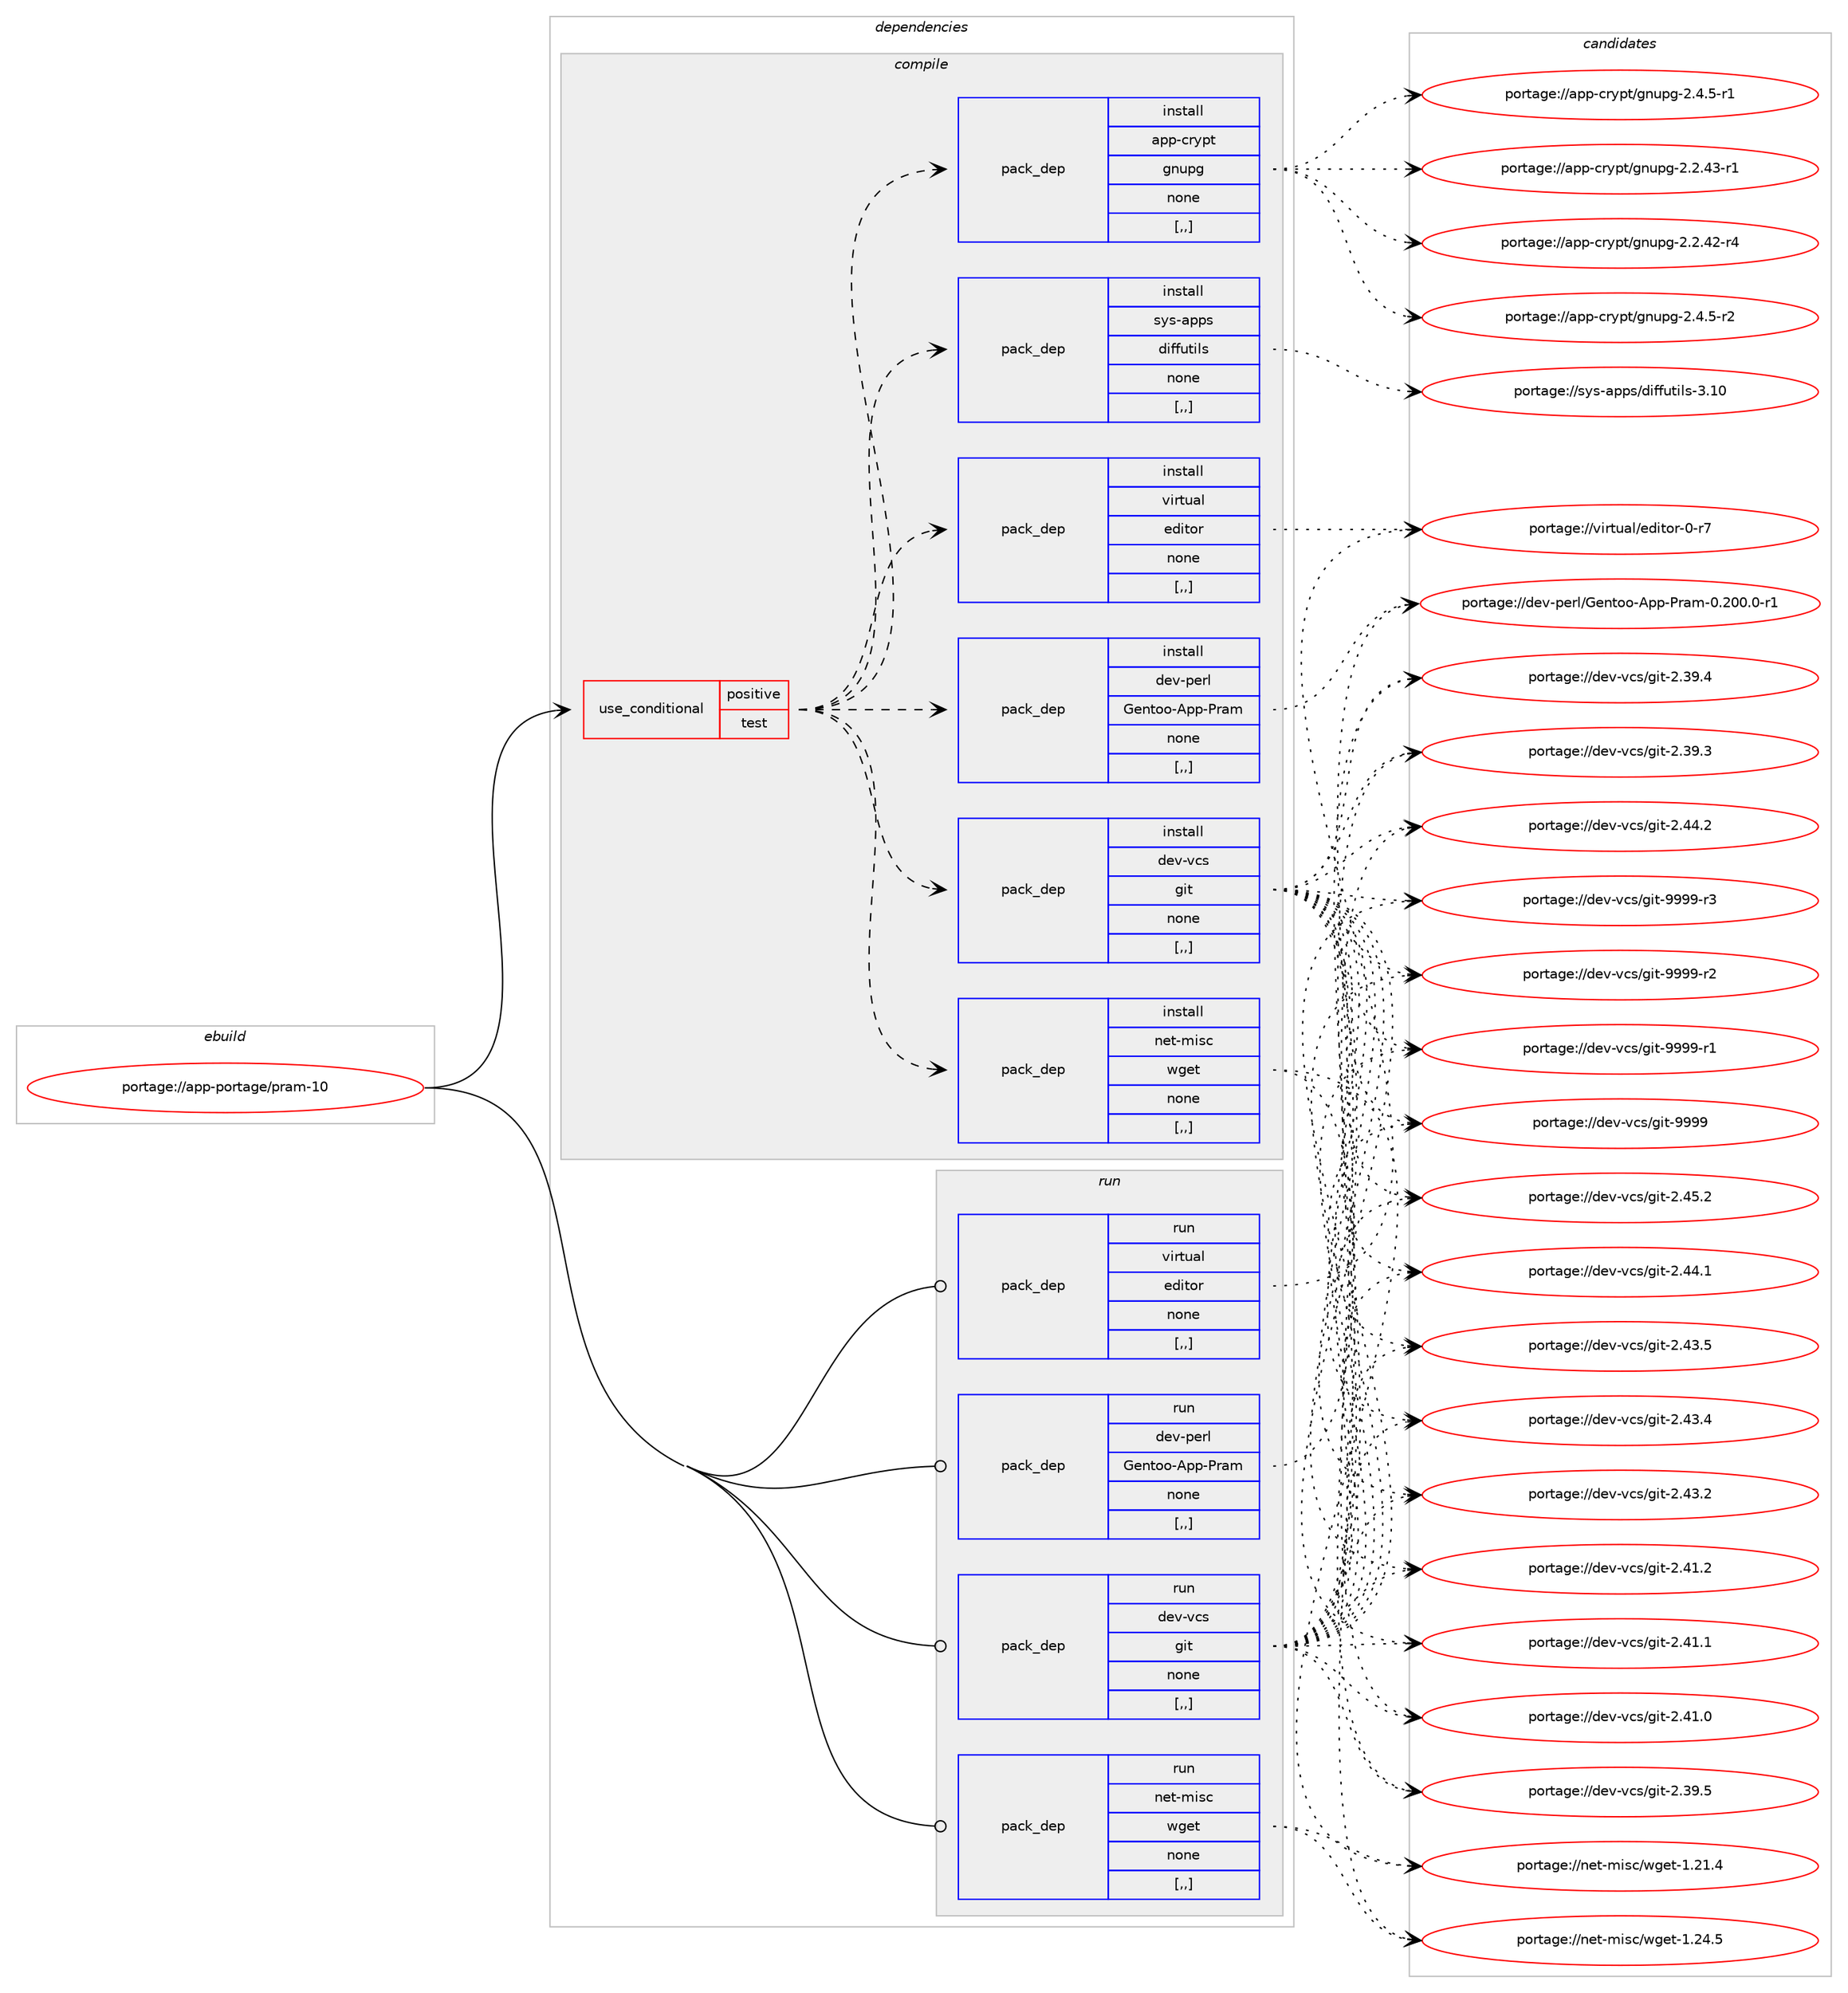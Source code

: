 digraph prolog {

# *************
# Graph options
# *************

newrank=true;
concentrate=true;
compound=true;
graph [rankdir=LR,fontname=Helvetica,fontsize=10,ranksep=1.5];#, ranksep=2.5, nodesep=0.2];
edge  [arrowhead=vee];
node  [fontname=Helvetica,fontsize=10];

# **********
# The ebuild
# **********

subgraph cluster_leftcol {
color=gray;
label=<<i>ebuild</i>>;
id [label="portage://app-portage/pram-10", color=red, width=4, href="../app-portage/pram-10.svg"];
}

# ****************
# The dependencies
# ****************

subgraph cluster_midcol {
color=gray;
label=<<i>dependencies</i>>;
subgraph cluster_compile {
fillcolor="#eeeeee";
style=filled;
label=<<i>compile</i>>;
subgraph cond14309 {
dependency51602 [label=<<TABLE BORDER="0" CELLBORDER="1" CELLSPACING="0" CELLPADDING="4"><TR><TD ROWSPAN="3" CELLPADDING="10">use_conditional</TD></TR><TR><TD>positive</TD></TR><TR><TD>test</TD></TR></TABLE>>, shape=none, color=red];
subgraph pack36808 {
dependency51603 [label=<<TABLE BORDER="0" CELLBORDER="1" CELLSPACING="0" CELLPADDING="4" WIDTH="220"><TR><TD ROWSPAN="6" CELLPADDING="30">pack_dep</TD></TR><TR><TD WIDTH="110">install</TD></TR><TR><TD>dev-vcs</TD></TR><TR><TD>git</TD></TR><TR><TD>none</TD></TR><TR><TD>[,,]</TD></TR></TABLE>>, shape=none, color=blue];
}
dependency51602:e -> dependency51603:w [weight=20,style="dashed",arrowhead="vee"];
subgraph pack36809 {
dependency51604 [label=<<TABLE BORDER="0" CELLBORDER="1" CELLSPACING="0" CELLPADDING="4" WIDTH="220"><TR><TD ROWSPAN="6" CELLPADDING="30">pack_dep</TD></TR><TR><TD WIDTH="110">install</TD></TR><TR><TD>net-misc</TD></TR><TR><TD>wget</TD></TR><TR><TD>none</TD></TR><TR><TD>[,,]</TD></TR></TABLE>>, shape=none, color=blue];
}
dependency51602:e -> dependency51604:w [weight=20,style="dashed",arrowhead="vee"];
subgraph pack36810 {
dependency51605 [label=<<TABLE BORDER="0" CELLBORDER="1" CELLSPACING="0" CELLPADDING="4" WIDTH="220"><TR><TD ROWSPAN="6" CELLPADDING="30">pack_dep</TD></TR><TR><TD WIDTH="110">install</TD></TR><TR><TD>virtual</TD></TR><TR><TD>editor</TD></TR><TR><TD>none</TD></TR><TR><TD>[,,]</TD></TR></TABLE>>, shape=none, color=blue];
}
dependency51602:e -> dependency51605:w [weight=20,style="dashed",arrowhead="vee"];
subgraph pack36811 {
dependency51606 [label=<<TABLE BORDER="0" CELLBORDER="1" CELLSPACING="0" CELLPADDING="4" WIDTH="220"><TR><TD ROWSPAN="6" CELLPADDING="30">pack_dep</TD></TR><TR><TD WIDTH="110">install</TD></TR><TR><TD>dev-perl</TD></TR><TR><TD>Gentoo-App-Pram</TD></TR><TR><TD>none</TD></TR><TR><TD>[,,]</TD></TR></TABLE>>, shape=none, color=blue];
}
dependency51602:e -> dependency51606:w [weight=20,style="dashed",arrowhead="vee"];
subgraph pack36812 {
dependency51607 [label=<<TABLE BORDER="0" CELLBORDER="1" CELLSPACING="0" CELLPADDING="4" WIDTH="220"><TR><TD ROWSPAN="6" CELLPADDING="30">pack_dep</TD></TR><TR><TD WIDTH="110">install</TD></TR><TR><TD>app-crypt</TD></TR><TR><TD>gnupg</TD></TR><TR><TD>none</TD></TR><TR><TD>[,,]</TD></TR></TABLE>>, shape=none, color=blue];
}
dependency51602:e -> dependency51607:w [weight=20,style="dashed",arrowhead="vee"];
subgraph pack36813 {
dependency51608 [label=<<TABLE BORDER="0" CELLBORDER="1" CELLSPACING="0" CELLPADDING="4" WIDTH="220"><TR><TD ROWSPAN="6" CELLPADDING="30">pack_dep</TD></TR><TR><TD WIDTH="110">install</TD></TR><TR><TD>sys-apps</TD></TR><TR><TD>diffutils</TD></TR><TR><TD>none</TD></TR><TR><TD>[,,]</TD></TR></TABLE>>, shape=none, color=blue];
}
dependency51602:e -> dependency51608:w [weight=20,style="dashed",arrowhead="vee"];
}
id:e -> dependency51602:w [weight=20,style="solid",arrowhead="vee"];
}
subgraph cluster_compileandrun {
fillcolor="#eeeeee";
style=filled;
label=<<i>compile and run</i>>;
}
subgraph cluster_run {
fillcolor="#eeeeee";
style=filled;
label=<<i>run</i>>;
subgraph pack36814 {
dependency51609 [label=<<TABLE BORDER="0" CELLBORDER="1" CELLSPACING="0" CELLPADDING="4" WIDTH="220"><TR><TD ROWSPAN="6" CELLPADDING="30">pack_dep</TD></TR><TR><TD WIDTH="110">run</TD></TR><TR><TD>dev-vcs</TD></TR><TR><TD>git</TD></TR><TR><TD>none</TD></TR><TR><TD>[,,]</TD></TR></TABLE>>, shape=none, color=blue];
}
id:e -> dependency51609:w [weight=20,style="solid",arrowhead="odot"];
subgraph pack36815 {
dependency51610 [label=<<TABLE BORDER="0" CELLBORDER="1" CELLSPACING="0" CELLPADDING="4" WIDTH="220"><TR><TD ROWSPAN="6" CELLPADDING="30">pack_dep</TD></TR><TR><TD WIDTH="110">run</TD></TR><TR><TD>net-misc</TD></TR><TR><TD>wget</TD></TR><TR><TD>none</TD></TR><TR><TD>[,,]</TD></TR></TABLE>>, shape=none, color=blue];
}
id:e -> dependency51610:w [weight=20,style="solid",arrowhead="odot"];
subgraph pack36816 {
dependency51611 [label=<<TABLE BORDER="0" CELLBORDER="1" CELLSPACING="0" CELLPADDING="4" WIDTH="220"><TR><TD ROWSPAN="6" CELLPADDING="30">pack_dep</TD></TR><TR><TD WIDTH="110">run</TD></TR><TR><TD>virtual</TD></TR><TR><TD>editor</TD></TR><TR><TD>none</TD></TR><TR><TD>[,,]</TD></TR></TABLE>>, shape=none, color=blue];
}
id:e -> dependency51611:w [weight=20,style="solid",arrowhead="odot"];
subgraph pack36817 {
dependency51612 [label=<<TABLE BORDER="0" CELLBORDER="1" CELLSPACING="0" CELLPADDING="4" WIDTH="220"><TR><TD ROWSPAN="6" CELLPADDING="30">pack_dep</TD></TR><TR><TD WIDTH="110">run</TD></TR><TR><TD>dev-perl</TD></TR><TR><TD>Gentoo-App-Pram</TD></TR><TR><TD>none</TD></TR><TR><TD>[,,]</TD></TR></TABLE>>, shape=none, color=blue];
}
id:e -> dependency51612:w [weight=20,style="solid",arrowhead="odot"];
}
}

# **************
# The candidates
# **************

subgraph cluster_choices {
rank=same;
color=gray;
label=<<i>candidates</i>>;

subgraph choice36808 {
color=black;
nodesep=1;
choice10010111845118991154710310511645575757574511451 [label="portage://dev-vcs/git-9999-r3", color=red, width=4,href="../dev-vcs/git-9999-r3.svg"];
choice10010111845118991154710310511645575757574511450 [label="portage://dev-vcs/git-9999-r2", color=red, width=4,href="../dev-vcs/git-9999-r2.svg"];
choice10010111845118991154710310511645575757574511449 [label="portage://dev-vcs/git-9999-r1", color=red, width=4,href="../dev-vcs/git-9999-r1.svg"];
choice1001011184511899115471031051164557575757 [label="portage://dev-vcs/git-9999", color=red, width=4,href="../dev-vcs/git-9999.svg"];
choice10010111845118991154710310511645504652534650 [label="portage://dev-vcs/git-2.45.2", color=red, width=4,href="../dev-vcs/git-2.45.2.svg"];
choice10010111845118991154710310511645504652524650 [label="portage://dev-vcs/git-2.44.2", color=red, width=4,href="../dev-vcs/git-2.44.2.svg"];
choice10010111845118991154710310511645504652524649 [label="portage://dev-vcs/git-2.44.1", color=red, width=4,href="../dev-vcs/git-2.44.1.svg"];
choice10010111845118991154710310511645504652514653 [label="portage://dev-vcs/git-2.43.5", color=red, width=4,href="../dev-vcs/git-2.43.5.svg"];
choice10010111845118991154710310511645504652514652 [label="portage://dev-vcs/git-2.43.4", color=red, width=4,href="../dev-vcs/git-2.43.4.svg"];
choice10010111845118991154710310511645504652514650 [label="portage://dev-vcs/git-2.43.2", color=red, width=4,href="../dev-vcs/git-2.43.2.svg"];
choice10010111845118991154710310511645504652494650 [label="portage://dev-vcs/git-2.41.2", color=red, width=4,href="../dev-vcs/git-2.41.2.svg"];
choice10010111845118991154710310511645504652494649 [label="portage://dev-vcs/git-2.41.1", color=red, width=4,href="../dev-vcs/git-2.41.1.svg"];
choice10010111845118991154710310511645504652494648 [label="portage://dev-vcs/git-2.41.0", color=red, width=4,href="../dev-vcs/git-2.41.0.svg"];
choice10010111845118991154710310511645504651574653 [label="portage://dev-vcs/git-2.39.5", color=red, width=4,href="../dev-vcs/git-2.39.5.svg"];
choice10010111845118991154710310511645504651574652 [label="portage://dev-vcs/git-2.39.4", color=red, width=4,href="../dev-vcs/git-2.39.4.svg"];
choice10010111845118991154710310511645504651574651 [label="portage://dev-vcs/git-2.39.3", color=red, width=4,href="../dev-vcs/git-2.39.3.svg"];
dependency51603:e -> choice10010111845118991154710310511645575757574511451:w [style=dotted,weight="100"];
dependency51603:e -> choice10010111845118991154710310511645575757574511450:w [style=dotted,weight="100"];
dependency51603:e -> choice10010111845118991154710310511645575757574511449:w [style=dotted,weight="100"];
dependency51603:e -> choice1001011184511899115471031051164557575757:w [style=dotted,weight="100"];
dependency51603:e -> choice10010111845118991154710310511645504652534650:w [style=dotted,weight="100"];
dependency51603:e -> choice10010111845118991154710310511645504652524650:w [style=dotted,weight="100"];
dependency51603:e -> choice10010111845118991154710310511645504652524649:w [style=dotted,weight="100"];
dependency51603:e -> choice10010111845118991154710310511645504652514653:w [style=dotted,weight="100"];
dependency51603:e -> choice10010111845118991154710310511645504652514652:w [style=dotted,weight="100"];
dependency51603:e -> choice10010111845118991154710310511645504652514650:w [style=dotted,weight="100"];
dependency51603:e -> choice10010111845118991154710310511645504652494650:w [style=dotted,weight="100"];
dependency51603:e -> choice10010111845118991154710310511645504652494649:w [style=dotted,weight="100"];
dependency51603:e -> choice10010111845118991154710310511645504652494648:w [style=dotted,weight="100"];
dependency51603:e -> choice10010111845118991154710310511645504651574653:w [style=dotted,weight="100"];
dependency51603:e -> choice10010111845118991154710310511645504651574652:w [style=dotted,weight="100"];
dependency51603:e -> choice10010111845118991154710310511645504651574651:w [style=dotted,weight="100"];
}
subgraph choice36809 {
color=black;
nodesep=1;
choice11010111645109105115994711910310111645494650524653 [label="portage://net-misc/wget-1.24.5", color=red, width=4,href="../net-misc/wget-1.24.5.svg"];
choice11010111645109105115994711910310111645494650494652 [label="portage://net-misc/wget-1.21.4", color=red, width=4,href="../net-misc/wget-1.21.4.svg"];
dependency51604:e -> choice11010111645109105115994711910310111645494650524653:w [style=dotted,weight="100"];
dependency51604:e -> choice11010111645109105115994711910310111645494650494652:w [style=dotted,weight="100"];
}
subgraph choice36810 {
color=black;
nodesep=1;
choice118105114116117971084710110010511611111445484511455 [label="portage://virtual/editor-0-r7", color=red, width=4,href="../virtual/editor-0-r7.svg"];
dependency51605:e -> choice118105114116117971084710110010511611111445484511455:w [style=dotted,weight="100"];
}
subgraph choice36811 {
color=black;
nodesep=1;
choice100101118451121011141084771101110116111111456511211245801149710945484650484846484511449 [label="portage://dev-perl/Gentoo-App-Pram-0.200.0-r1", color=red, width=4,href="../dev-perl/Gentoo-App-Pram-0.200.0-r1.svg"];
dependency51606:e -> choice100101118451121011141084771101110116111111456511211245801149710945484650484846484511449:w [style=dotted,weight="100"];
}
subgraph choice36812 {
color=black;
nodesep=1;
choice971121124599114121112116471031101171121034550465246534511450 [label="portage://app-crypt/gnupg-2.4.5-r2", color=red, width=4,href="../app-crypt/gnupg-2.4.5-r2.svg"];
choice971121124599114121112116471031101171121034550465246534511449 [label="portage://app-crypt/gnupg-2.4.5-r1", color=red, width=4,href="../app-crypt/gnupg-2.4.5-r1.svg"];
choice97112112459911412111211647103110117112103455046504652514511449 [label="portage://app-crypt/gnupg-2.2.43-r1", color=red, width=4,href="../app-crypt/gnupg-2.2.43-r1.svg"];
choice97112112459911412111211647103110117112103455046504652504511452 [label="portage://app-crypt/gnupg-2.2.42-r4", color=red, width=4,href="../app-crypt/gnupg-2.2.42-r4.svg"];
dependency51607:e -> choice971121124599114121112116471031101171121034550465246534511450:w [style=dotted,weight="100"];
dependency51607:e -> choice971121124599114121112116471031101171121034550465246534511449:w [style=dotted,weight="100"];
dependency51607:e -> choice97112112459911412111211647103110117112103455046504652514511449:w [style=dotted,weight="100"];
dependency51607:e -> choice97112112459911412111211647103110117112103455046504652504511452:w [style=dotted,weight="100"];
}
subgraph choice36813 {
color=black;
nodesep=1;
choice1151211154597112112115471001051021021171161051081154551464948 [label="portage://sys-apps/diffutils-3.10", color=red, width=4,href="../sys-apps/diffutils-3.10.svg"];
dependency51608:e -> choice1151211154597112112115471001051021021171161051081154551464948:w [style=dotted,weight="100"];
}
subgraph choice36814 {
color=black;
nodesep=1;
choice10010111845118991154710310511645575757574511451 [label="portage://dev-vcs/git-9999-r3", color=red, width=4,href="../dev-vcs/git-9999-r3.svg"];
choice10010111845118991154710310511645575757574511450 [label="portage://dev-vcs/git-9999-r2", color=red, width=4,href="../dev-vcs/git-9999-r2.svg"];
choice10010111845118991154710310511645575757574511449 [label="portage://dev-vcs/git-9999-r1", color=red, width=4,href="../dev-vcs/git-9999-r1.svg"];
choice1001011184511899115471031051164557575757 [label="portage://dev-vcs/git-9999", color=red, width=4,href="../dev-vcs/git-9999.svg"];
choice10010111845118991154710310511645504652534650 [label="portage://dev-vcs/git-2.45.2", color=red, width=4,href="../dev-vcs/git-2.45.2.svg"];
choice10010111845118991154710310511645504652524650 [label="portage://dev-vcs/git-2.44.2", color=red, width=4,href="../dev-vcs/git-2.44.2.svg"];
choice10010111845118991154710310511645504652524649 [label="portage://dev-vcs/git-2.44.1", color=red, width=4,href="../dev-vcs/git-2.44.1.svg"];
choice10010111845118991154710310511645504652514653 [label="portage://dev-vcs/git-2.43.5", color=red, width=4,href="../dev-vcs/git-2.43.5.svg"];
choice10010111845118991154710310511645504652514652 [label="portage://dev-vcs/git-2.43.4", color=red, width=4,href="../dev-vcs/git-2.43.4.svg"];
choice10010111845118991154710310511645504652514650 [label="portage://dev-vcs/git-2.43.2", color=red, width=4,href="../dev-vcs/git-2.43.2.svg"];
choice10010111845118991154710310511645504652494650 [label="portage://dev-vcs/git-2.41.2", color=red, width=4,href="../dev-vcs/git-2.41.2.svg"];
choice10010111845118991154710310511645504652494649 [label="portage://dev-vcs/git-2.41.1", color=red, width=4,href="../dev-vcs/git-2.41.1.svg"];
choice10010111845118991154710310511645504652494648 [label="portage://dev-vcs/git-2.41.0", color=red, width=4,href="../dev-vcs/git-2.41.0.svg"];
choice10010111845118991154710310511645504651574653 [label="portage://dev-vcs/git-2.39.5", color=red, width=4,href="../dev-vcs/git-2.39.5.svg"];
choice10010111845118991154710310511645504651574652 [label="portage://dev-vcs/git-2.39.4", color=red, width=4,href="../dev-vcs/git-2.39.4.svg"];
choice10010111845118991154710310511645504651574651 [label="portage://dev-vcs/git-2.39.3", color=red, width=4,href="../dev-vcs/git-2.39.3.svg"];
dependency51609:e -> choice10010111845118991154710310511645575757574511451:w [style=dotted,weight="100"];
dependency51609:e -> choice10010111845118991154710310511645575757574511450:w [style=dotted,weight="100"];
dependency51609:e -> choice10010111845118991154710310511645575757574511449:w [style=dotted,weight="100"];
dependency51609:e -> choice1001011184511899115471031051164557575757:w [style=dotted,weight="100"];
dependency51609:e -> choice10010111845118991154710310511645504652534650:w [style=dotted,weight="100"];
dependency51609:e -> choice10010111845118991154710310511645504652524650:w [style=dotted,weight="100"];
dependency51609:e -> choice10010111845118991154710310511645504652524649:w [style=dotted,weight="100"];
dependency51609:e -> choice10010111845118991154710310511645504652514653:w [style=dotted,weight="100"];
dependency51609:e -> choice10010111845118991154710310511645504652514652:w [style=dotted,weight="100"];
dependency51609:e -> choice10010111845118991154710310511645504652514650:w [style=dotted,weight="100"];
dependency51609:e -> choice10010111845118991154710310511645504652494650:w [style=dotted,weight="100"];
dependency51609:e -> choice10010111845118991154710310511645504652494649:w [style=dotted,weight="100"];
dependency51609:e -> choice10010111845118991154710310511645504652494648:w [style=dotted,weight="100"];
dependency51609:e -> choice10010111845118991154710310511645504651574653:w [style=dotted,weight="100"];
dependency51609:e -> choice10010111845118991154710310511645504651574652:w [style=dotted,weight="100"];
dependency51609:e -> choice10010111845118991154710310511645504651574651:w [style=dotted,weight="100"];
}
subgraph choice36815 {
color=black;
nodesep=1;
choice11010111645109105115994711910310111645494650524653 [label="portage://net-misc/wget-1.24.5", color=red, width=4,href="../net-misc/wget-1.24.5.svg"];
choice11010111645109105115994711910310111645494650494652 [label="portage://net-misc/wget-1.21.4", color=red, width=4,href="../net-misc/wget-1.21.4.svg"];
dependency51610:e -> choice11010111645109105115994711910310111645494650524653:w [style=dotted,weight="100"];
dependency51610:e -> choice11010111645109105115994711910310111645494650494652:w [style=dotted,weight="100"];
}
subgraph choice36816 {
color=black;
nodesep=1;
choice118105114116117971084710110010511611111445484511455 [label="portage://virtual/editor-0-r7", color=red, width=4,href="../virtual/editor-0-r7.svg"];
dependency51611:e -> choice118105114116117971084710110010511611111445484511455:w [style=dotted,weight="100"];
}
subgraph choice36817 {
color=black;
nodesep=1;
choice100101118451121011141084771101110116111111456511211245801149710945484650484846484511449 [label="portage://dev-perl/Gentoo-App-Pram-0.200.0-r1", color=red, width=4,href="../dev-perl/Gentoo-App-Pram-0.200.0-r1.svg"];
dependency51612:e -> choice100101118451121011141084771101110116111111456511211245801149710945484650484846484511449:w [style=dotted,weight="100"];
}
}

}
